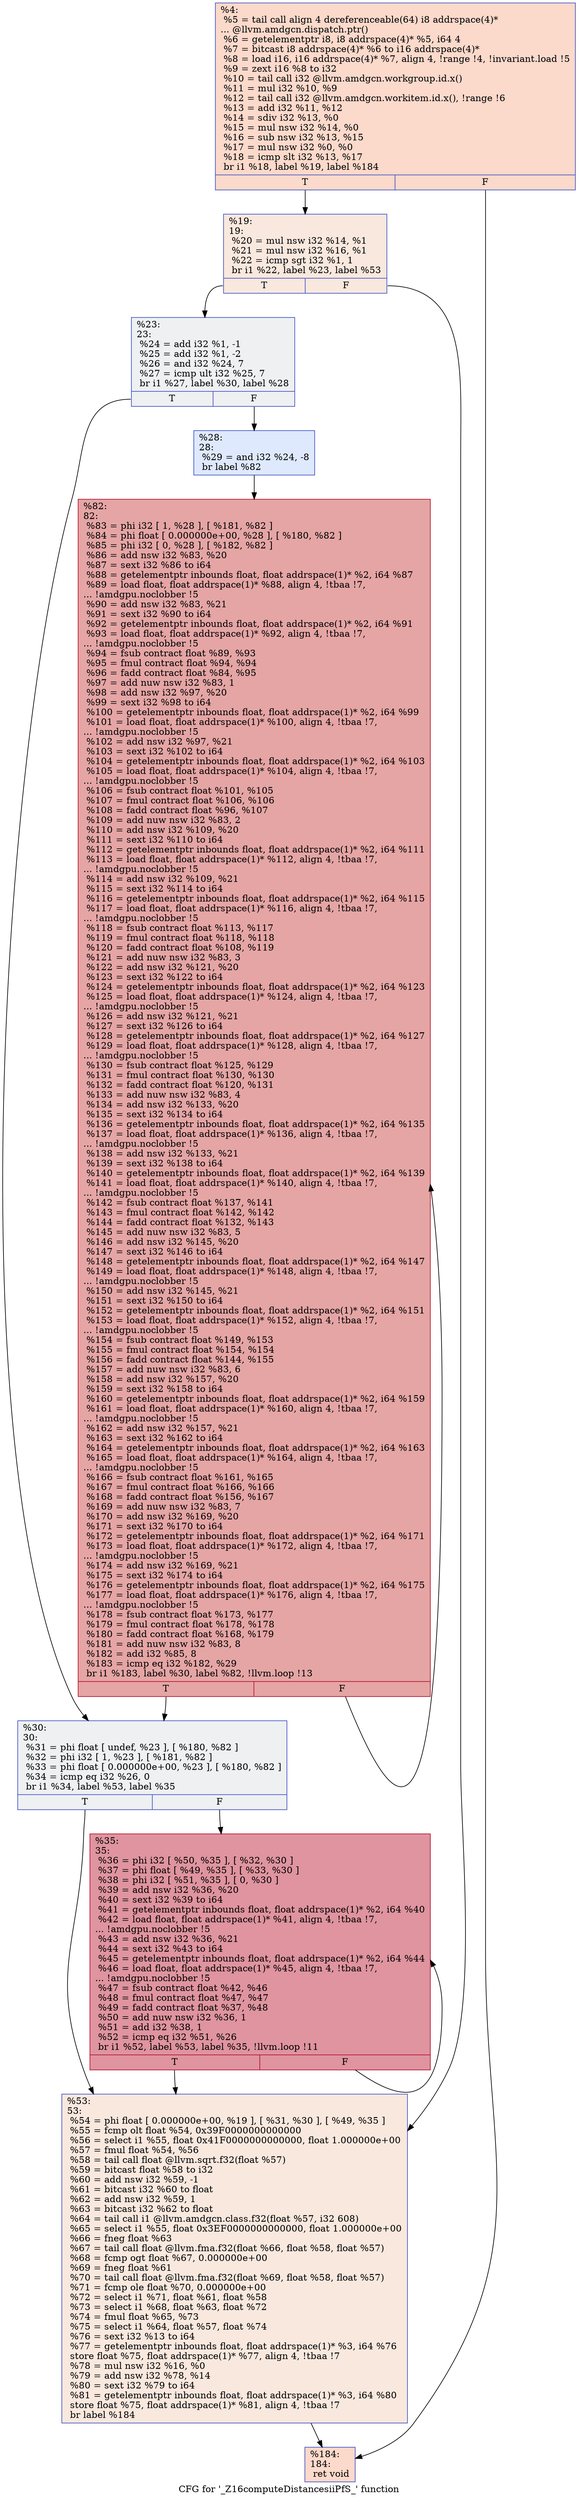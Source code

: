 digraph "CFG for '_Z16computeDistancesiiPfS_' function" {
	label="CFG for '_Z16computeDistancesiiPfS_' function";

	Node0x474b130 [shape=record,color="#3d50c3ff", style=filled, fillcolor="#f7a88970",label="{%4:\l  %5 = tail call align 4 dereferenceable(64) i8 addrspace(4)*\l... @llvm.amdgcn.dispatch.ptr()\l  %6 = getelementptr i8, i8 addrspace(4)* %5, i64 4\l  %7 = bitcast i8 addrspace(4)* %6 to i16 addrspace(4)*\l  %8 = load i16, i16 addrspace(4)* %7, align 4, !range !4, !invariant.load !5\l  %9 = zext i16 %8 to i32\l  %10 = tail call i32 @llvm.amdgcn.workgroup.id.x()\l  %11 = mul i32 %10, %9\l  %12 = tail call i32 @llvm.amdgcn.workitem.id.x(), !range !6\l  %13 = add i32 %11, %12\l  %14 = sdiv i32 %13, %0\l  %15 = mul nsw i32 %14, %0\l  %16 = sub nsw i32 %13, %15\l  %17 = mul nsw i32 %0, %0\l  %18 = icmp slt i32 %13, %17\l  br i1 %18, label %19, label %184\l|{<s0>T|<s1>F}}"];
	Node0x474b130:s0 -> Node0x474d2f0;
	Node0x474b130:s1 -> Node0x474d380;
	Node0x474d2f0 [shape=record,color="#3d50c3ff", style=filled, fillcolor="#f2cab570",label="{%19:\l19:                                               \l  %20 = mul nsw i32 %14, %1\l  %21 = mul nsw i32 %16, %1\l  %22 = icmp sgt i32 %1, 1\l  br i1 %22, label %23, label %53\l|{<s0>T|<s1>F}}"];
	Node0x474d2f0:s0 -> Node0x474d670;
	Node0x474d2f0:s1 -> Node0x474d6c0;
	Node0x474d670 [shape=record,color="#3d50c3ff", style=filled, fillcolor="#d9dce170",label="{%23:\l23:                                               \l  %24 = add i32 %1, -1\l  %25 = add i32 %1, -2\l  %26 = and i32 %24, 7\l  %27 = icmp ult i32 %25, 7\l  br i1 %27, label %30, label %28\l|{<s0>T|<s1>F}}"];
	Node0x474d670:s0 -> Node0x474dad0;
	Node0x474d670:s1 -> Node0x474db20;
	Node0x474db20 [shape=record,color="#3d50c3ff", style=filled, fillcolor="#b5cdfa70",label="{%28:\l28:                                               \l  %29 = and i32 %24, -8\l  br label %82\l}"];
	Node0x474db20 -> Node0x474dd20;
	Node0x474dad0 [shape=record,color="#3d50c3ff", style=filled, fillcolor="#d9dce170",label="{%30:\l30:                                               \l  %31 = phi float [ undef, %23 ], [ %180, %82 ]\l  %32 = phi i32 [ 1, %23 ], [ %181, %82 ]\l  %33 = phi float [ 0.000000e+00, %23 ], [ %180, %82 ]\l  %34 = icmp eq i32 %26, 0\l  br i1 %34, label %53, label %35\l|{<s0>T|<s1>F}}"];
	Node0x474dad0:s0 -> Node0x474d6c0;
	Node0x474dad0:s1 -> Node0x474f0e0;
	Node0x474f0e0 [shape=record,color="#b70d28ff", style=filled, fillcolor="#b70d2870",label="{%35:\l35:                                               \l  %36 = phi i32 [ %50, %35 ], [ %32, %30 ]\l  %37 = phi float [ %49, %35 ], [ %33, %30 ]\l  %38 = phi i32 [ %51, %35 ], [ 0, %30 ]\l  %39 = add nsw i32 %36, %20\l  %40 = sext i32 %39 to i64\l  %41 = getelementptr inbounds float, float addrspace(1)* %2, i64 %40\l  %42 = load float, float addrspace(1)* %41, align 4, !tbaa !7,\l... !amdgpu.noclobber !5\l  %43 = add nsw i32 %36, %21\l  %44 = sext i32 %43 to i64\l  %45 = getelementptr inbounds float, float addrspace(1)* %2, i64 %44\l  %46 = load float, float addrspace(1)* %45, align 4, !tbaa !7,\l... !amdgpu.noclobber !5\l  %47 = fsub contract float %42, %46\l  %48 = fmul contract float %47, %47\l  %49 = fadd contract float %37, %48\l  %50 = add nuw nsw i32 %36, 1\l  %51 = add i32 %38, 1\l  %52 = icmp eq i32 %51, %26\l  br i1 %52, label %53, label %35, !llvm.loop !11\l|{<s0>T|<s1>F}}"];
	Node0x474f0e0:s0 -> Node0x474d6c0;
	Node0x474f0e0:s1 -> Node0x474f0e0;
	Node0x474d6c0 [shape=record,color="#3d50c3ff", style=filled, fillcolor="#f2cab570",label="{%53:\l53:                                               \l  %54 = phi float [ 0.000000e+00, %19 ], [ %31, %30 ], [ %49, %35 ]\l  %55 = fcmp olt float %54, 0x39F0000000000000\l  %56 = select i1 %55, float 0x41F0000000000000, float 1.000000e+00\l  %57 = fmul float %54, %56\l  %58 = tail call float @llvm.sqrt.f32(float %57)\l  %59 = bitcast float %58 to i32\l  %60 = add nsw i32 %59, -1\l  %61 = bitcast i32 %60 to float\l  %62 = add nsw i32 %59, 1\l  %63 = bitcast i32 %62 to float\l  %64 = tail call i1 @llvm.amdgcn.class.f32(float %57, i32 608)\l  %65 = select i1 %55, float 0x3EF0000000000000, float 1.000000e+00\l  %66 = fneg float %63\l  %67 = tail call float @llvm.fma.f32(float %66, float %58, float %57)\l  %68 = fcmp ogt float %67, 0.000000e+00\l  %69 = fneg float %61\l  %70 = tail call float @llvm.fma.f32(float %69, float %58, float %57)\l  %71 = fcmp ole float %70, 0.000000e+00\l  %72 = select i1 %71, float %61, float %58\l  %73 = select i1 %68, float %63, float %72\l  %74 = fmul float %65, %73\l  %75 = select i1 %64, float %57, float %74\l  %76 = sext i32 %13 to i64\l  %77 = getelementptr inbounds float, float addrspace(1)* %3, i64 %76\l  store float %75, float addrspace(1)* %77, align 4, !tbaa !7\l  %78 = mul nsw i32 %16, %0\l  %79 = add nsw i32 %78, %14\l  %80 = sext i32 %79 to i64\l  %81 = getelementptr inbounds float, float addrspace(1)* %3, i64 %80\l  store float %75, float addrspace(1)* %81, align 4, !tbaa !7\l  br label %184\l}"];
	Node0x474d6c0 -> Node0x474d380;
	Node0x474dd20 [shape=record,color="#b70d28ff", style=filled, fillcolor="#c5333470",label="{%82:\l82:                                               \l  %83 = phi i32 [ 1, %28 ], [ %181, %82 ]\l  %84 = phi float [ 0.000000e+00, %28 ], [ %180, %82 ]\l  %85 = phi i32 [ 0, %28 ], [ %182, %82 ]\l  %86 = add nsw i32 %83, %20\l  %87 = sext i32 %86 to i64\l  %88 = getelementptr inbounds float, float addrspace(1)* %2, i64 %87\l  %89 = load float, float addrspace(1)* %88, align 4, !tbaa !7,\l... !amdgpu.noclobber !5\l  %90 = add nsw i32 %83, %21\l  %91 = sext i32 %90 to i64\l  %92 = getelementptr inbounds float, float addrspace(1)* %2, i64 %91\l  %93 = load float, float addrspace(1)* %92, align 4, !tbaa !7,\l... !amdgpu.noclobber !5\l  %94 = fsub contract float %89, %93\l  %95 = fmul contract float %94, %94\l  %96 = fadd contract float %84, %95\l  %97 = add nuw nsw i32 %83, 1\l  %98 = add nsw i32 %97, %20\l  %99 = sext i32 %98 to i64\l  %100 = getelementptr inbounds float, float addrspace(1)* %2, i64 %99\l  %101 = load float, float addrspace(1)* %100, align 4, !tbaa !7,\l... !amdgpu.noclobber !5\l  %102 = add nsw i32 %97, %21\l  %103 = sext i32 %102 to i64\l  %104 = getelementptr inbounds float, float addrspace(1)* %2, i64 %103\l  %105 = load float, float addrspace(1)* %104, align 4, !tbaa !7,\l... !amdgpu.noclobber !5\l  %106 = fsub contract float %101, %105\l  %107 = fmul contract float %106, %106\l  %108 = fadd contract float %96, %107\l  %109 = add nuw nsw i32 %83, 2\l  %110 = add nsw i32 %109, %20\l  %111 = sext i32 %110 to i64\l  %112 = getelementptr inbounds float, float addrspace(1)* %2, i64 %111\l  %113 = load float, float addrspace(1)* %112, align 4, !tbaa !7,\l... !amdgpu.noclobber !5\l  %114 = add nsw i32 %109, %21\l  %115 = sext i32 %114 to i64\l  %116 = getelementptr inbounds float, float addrspace(1)* %2, i64 %115\l  %117 = load float, float addrspace(1)* %116, align 4, !tbaa !7,\l... !amdgpu.noclobber !5\l  %118 = fsub contract float %113, %117\l  %119 = fmul contract float %118, %118\l  %120 = fadd contract float %108, %119\l  %121 = add nuw nsw i32 %83, 3\l  %122 = add nsw i32 %121, %20\l  %123 = sext i32 %122 to i64\l  %124 = getelementptr inbounds float, float addrspace(1)* %2, i64 %123\l  %125 = load float, float addrspace(1)* %124, align 4, !tbaa !7,\l... !amdgpu.noclobber !5\l  %126 = add nsw i32 %121, %21\l  %127 = sext i32 %126 to i64\l  %128 = getelementptr inbounds float, float addrspace(1)* %2, i64 %127\l  %129 = load float, float addrspace(1)* %128, align 4, !tbaa !7,\l... !amdgpu.noclobber !5\l  %130 = fsub contract float %125, %129\l  %131 = fmul contract float %130, %130\l  %132 = fadd contract float %120, %131\l  %133 = add nuw nsw i32 %83, 4\l  %134 = add nsw i32 %133, %20\l  %135 = sext i32 %134 to i64\l  %136 = getelementptr inbounds float, float addrspace(1)* %2, i64 %135\l  %137 = load float, float addrspace(1)* %136, align 4, !tbaa !7,\l... !amdgpu.noclobber !5\l  %138 = add nsw i32 %133, %21\l  %139 = sext i32 %138 to i64\l  %140 = getelementptr inbounds float, float addrspace(1)* %2, i64 %139\l  %141 = load float, float addrspace(1)* %140, align 4, !tbaa !7,\l... !amdgpu.noclobber !5\l  %142 = fsub contract float %137, %141\l  %143 = fmul contract float %142, %142\l  %144 = fadd contract float %132, %143\l  %145 = add nuw nsw i32 %83, 5\l  %146 = add nsw i32 %145, %20\l  %147 = sext i32 %146 to i64\l  %148 = getelementptr inbounds float, float addrspace(1)* %2, i64 %147\l  %149 = load float, float addrspace(1)* %148, align 4, !tbaa !7,\l... !amdgpu.noclobber !5\l  %150 = add nsw i32 %145, %21\l  %151 = sext i32 %150 to i64\l  %152 = getelementptr inbounds float, float addrspace(1)* %2, i64 %151\l  %153 = load float, float addrspace(1)* %152, align 4, !tbaa !7,\l... !amdgpu.noclobber !5\l  %154 = fsub contract float %149, %153\l  %155 = fmul contract float %154, %154\l  %156 = fadd contract float %144, %155\l  %157 = add nuw nsw i32 %83, 6\l  %158 = add nsw i32 %157, %20\l  %159 = sext i32 %158 to i64\l  %160 = getelementptr inbounds float, float addrspace(1)* %2, i64 %159\l  %161 = load float, float addrspace(1)* %160, align 4, !tbaa !7,\l... !amdgpu.noclobber !5\l  %162 = add nsw i32 %157, %21\l  %163 = sext i32 %162 to i64\l  %164 = getelementptr inbounds float, float addrspace(1)* %2, i64 %163\l  %165 = load float, float addrspace(1)* %164, align 4, !tbaa !7,\l... !amdgpu.noclobber !5\l  %166 = fsub contract float %161, %165\l  %167 = fmul contract float %166, %166\l  %168 = fadd contract float %156, %167\l  %169 = add nuw nsw i32 %83, 7\l  %170 = add nsw i32 %169, %20\l  %171 = sext i32 %170 to i64\l  %172 = getelementptr inbounds float, float addrspace(1)* %2, i64 %171\l  %173 = load float, float addrspace(1)* %172, align 4, !tbaa !7,\l... !amdgpu.noclobber !5\l  %174 = add nsw i32 %169, %21\l  %175 = sext i32 %174 to i64\l  %176 = getelementptr inbounds float, float addrspace(1)* %2, i64 %175\l  %177 = load float, float addrspace(1)* %176, align 4, !tbaa !7,\l... !amdgpu.noclobber !5\l  %178 = fsub contract float %173, %177\l  %179 = fmul contract float %178, %178\l  %180 = fadd contract float %168, %179\l  %181 = add nuw nsw i32 %83, 8\l  %182 = add i32 %85, 8\l  %183 = icmp eq i32 %182, %29\l  br i1 %183, label %30, label %82, !llvm.loop !13\l|{<s0>T|<s1>F}}"];
	Node0x474dd20:s0 -> Node0x474dad0;
	Node0x474dd20:s1 -> Node0x474dd20;
	Node0x474d380 [shape=record,color="#3d50c3ff", style=filled, fillcolor="#f7a88970",label="{%184:\l184:                                              \l  ret void\l}"];
}
